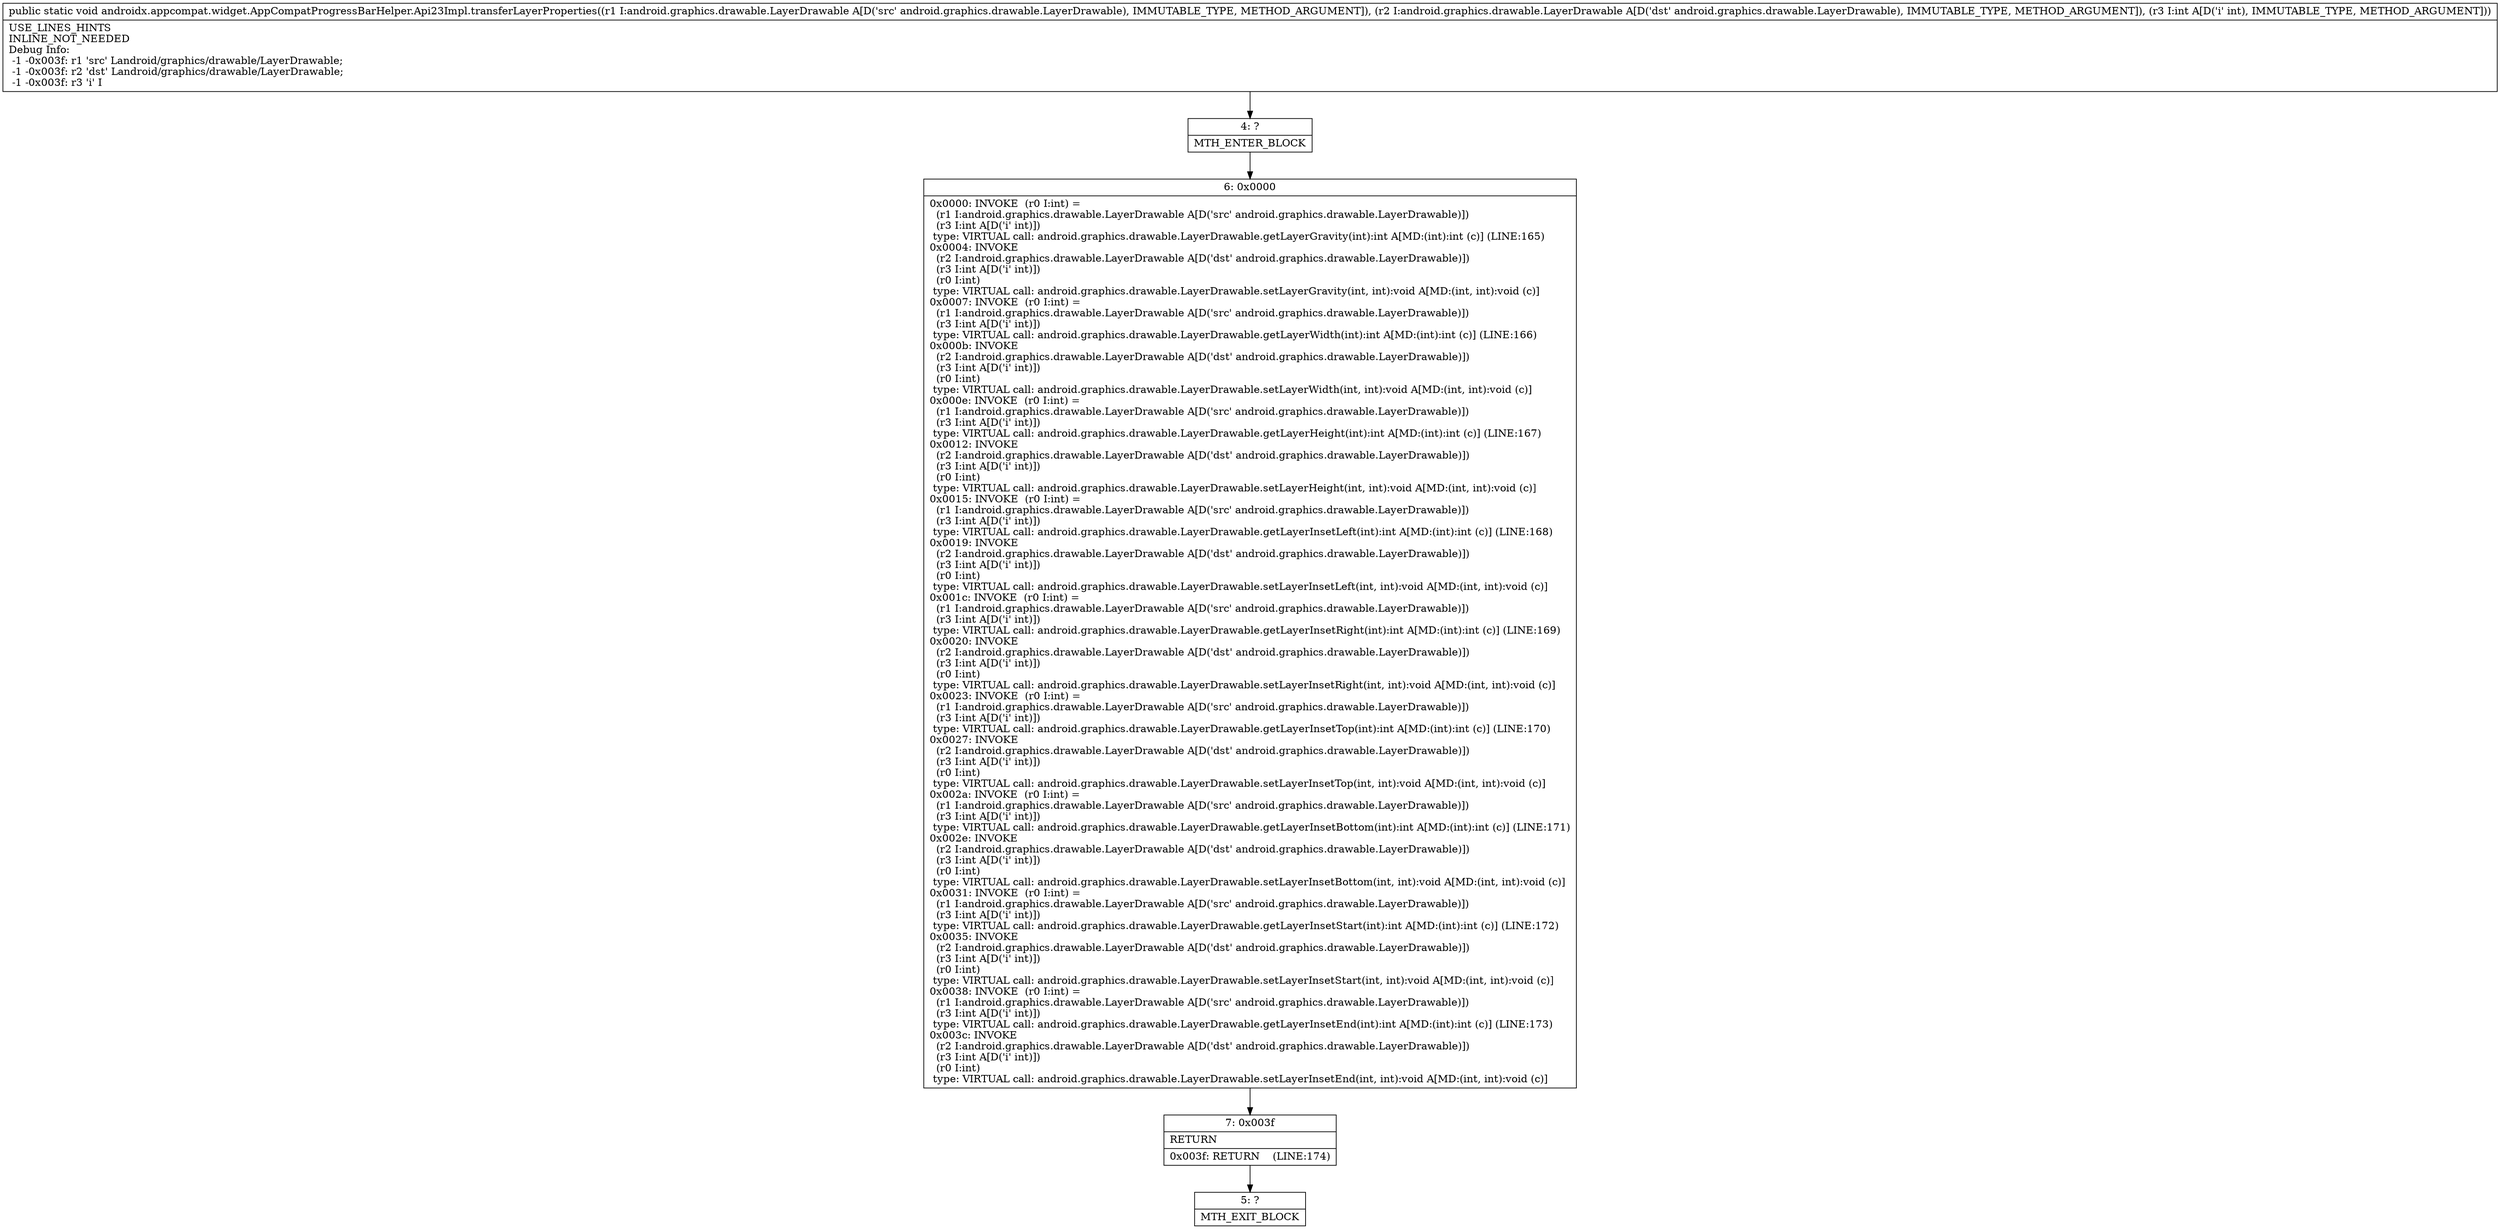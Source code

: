 digraph "CFG forandroidx.appcompat.widget.AppCompatProgressBarHelper.Api23Impl.transferLayerProperties(Landroid\/graphics\/drawable\/LayerDrawable;Landroid\/graphics\/drawable\/LayerDrawable;I)V" {
Node_4 [shape=record,label="{4\:\ ?|MTH_ENTER_BLOCK\l}"];
Node_6 [shape=record,label="{6\:\ 0x0000|0x0000: INVOKE  (r0 I:int) = \l  (r1 I:android.graphics.drawable.LayerDrawable A[D('src' android.graphics.drawable.LayerDrawable)])\l  (r3 I:int A[D('i' int)])\l type: VIRTUAL call: android.graphics.drawable.LayerDrawable.getLayerGravity(int):int A[MD:(int):int (c)] (LINE:165)\l0x0004: INVOKE  \l  (r2 I:android.graphics.drawable.LayerDrawable A[D('dst' android.graphics.drawable.LayerDrawable)])\l  (r3 I:int A[D('i' int)])\l  (r0 I:int)\l type: VIRTUAL call: android.graphics.drawable.LayerDrawable.setLayerGravity(int, int):void A[MD:(int, int):void (c)]\l0x0007: INVOKE  (r0 I:int) = \l  (r1 I:android.graphics.drawable.LayerDrawable A[D('src' android.graphics.drawable.LayerDrawable)])\l  (r3 I:int A[D('i' int)])\l type: VIRTUAL call: android.graphics.drawable.LayerDrawable.getLayerWidth(int):int A[MD:(int):int (c)] (LINE:166)\l0x000b: INVOKE  \l  (r2 I:android.graphics.drawable.LayerDrawable A[D('dst' android.graphics.drawable.LayerDrawable)])\l  (r3 I:int A[D('i' int)])\l  (r0 I:int)\l type: VIRTUAL call: android.graphics.drawable.LayerDrawable.setLayerWidth(int, int):void A[MD:(int, int):void (c)]\l0x000e: INVOKE  (r0 I:int) = \l  (r1 I:android.graphics.drawable.LayerDrawable A[D('src' android.graphics.drawable.LayerDrawable)])\l  (r3 I:int A[D('i' int)])\l type: VIRTUAL call: android.graphics.drawable.LayerDrawable.getLayerHeight(int):int A[MD:(int):int (c)] (LINE:167)\l0x0012: INVOKE  \l  (r2 I:android.graphics.drawable.LayerDrawable A[D('dst' android.graphics.drawable.LayerDrawable)])\l  (r3 I:int A[D('i' int)])\l  (r0 I:int)\l type: VIRTUAL call: android.graphics.drawable.LayerDrawable.setLayerHeight(int, int):void A[MD:(int, int):void (c)]\l0x0015: INVOKE  (r0 I:int) = \l  (r1 I:android.graphics.drawable.LayerDrawable A[D('src' android.graphics.drawable.LayerDrawable)])\l  (r3 I:int A[D('i' int)])\l type: VIRTUAL call: android.graphics.drawable.LayerDrawable.getLayerInsetLeft(int):int A[MD:(int):int (c)] (LINE:168)\l0x0019: INVOKE  \l  (r2 I:android.graphics.drawable.LayerDrawable A[D('dst' android.graphics.drawable.LayerDrawable)])\l  (r3 I:int A[D('i' int)])\l  (r0 I:int)\l type: VIRTUAL call: android.graphics.drawable.LayerDrawable.setLayerInsetLeft(int, int):void A[MD:(int, int):void (c)]\l0x001c: INVOKE  (r0 I:int) = \l  (r1 I:android.graphics.drawable.LayerDrawable A[D('src' android.graphics.drawable.LayerDrawable)])\l  (r3 I:int A[D('i' int)])\l type: VIRTUAL call: android.graphics.drawable.LayerDrawable.getLayerInsetRight(int):int A[MD:(int):int (c)] (LINE:169)\l0x0020: INVOKE  \l  (r2 I:android.graphics.drawable.LayerDrawable A[D('dst' android.graphics.drawable.LayerDrawable)])\l  (r3 I:int A[D('i' int)])\l  (r0 I:int)\l type: VIRTUAL call: android.graphics.drawable.LayerDrawable.setLayerInsetRight(int, int):void A[MD:(int, int):void (c)]\l0x0023: INVOKE  (r0 I:int) = \l  (r1 I:android.graphics.drawable.LayerDrawable A[D('src' android.graphics.drawable.LayerDrawable)])\l  (r3 I:int A[D('i' int)])\l type: VIRTUAL call: android.graphics.drawable.LayerDrawable.getLayerInsetTop(int):int A[MD:(int):int (c)] (LINE:170)\l0x0027: INVOKE  \l  (r2 I:android.graphics.drawable.LayerDrawable A[D('dst' android.graphics.drawable.LayerDrawable)])\l  (r3 I:int A[D('i' int)])\l  (r0 I:int)\l type: VIRTUAL call: android.graphics.drawable.LayerDrawable.setLayerInsetTop(int, int):void A[MD:(int, int):void (c)]\l0x002a: INVOKE  (r0 I:int) = \l  (r1 I:android.graphics.drawable.LayerDrawable A[D('src' android.graphics.drawable.LayerDrawable)])\l  (r3 I:int A[D('i' int)])\l type: VIRTUAL call: android.graphics.drawable.LayerDrawable.getLayerInsetBottom(int):int A[MD:(int):int (c)] (LINE:171)\l0x002e: INVOKE  \l  (r2 I:android.graphics.drawable.LayerDrawable A[D('dst' android.graphics.drawable.LayerDrawable)])\l  (r3 I:int A[D('i' int)])\l  (r0 I:int)\l type: VIRTUAL call: android.graphics.drawable.LayerDrawable.setLayerInsetBottom(int, int):void A[MD:(int, int):void (c)]\l0x0031: INVOKE  (r0 I:int) = \l  (r1 I:android.graphics.drawable.LayerDrawable A[D('src' android.graphics.drawable.LayerDrawable)])\l  (r3 I:int A[D('i' int)])\l type: VIRTUAL call: android.graphics.drawable.LayerDrawable.getLayerInsetStart(int):int A[MD:(int):int (c)] (LINE:172)\l0x0035: INVOKE  \l  (r2 I:android.graphics.drawable.LayerDrawable A[D('dst' android.graphics.drawable.LayerDrawable)])\l  (r3 I:int A[D('i' int)])\l  (r0 I:int)\l type: VIRTUAL call: android.graphics.drawable.LayerDrawable.setLayerInsetStart(int, int):void A[MD:(int, int):void (c)]\l0x0038: INVOKE  (r0 I:int) = \l  (r1 I:android.graphics.drawable.LayerDrawable A[D('src' android.graphics.drawable.LayerDrawable)])\l  (r3 I:int A[D('i' int)])\l type: VIRTUAL call: android.graphics.drawable.LayerDrawable.getLayerInsetEnd(int):int A[MD:(int):int (c)] (LINE:173)\l0x003c: INVOKE  \l  (r2 I:android.graphics.drawable.LayerDrawable A[D('dst' android.graphics.drawable.LayerDrawable)])\l  (r3 I:int A[D('i' int)])\l  (r0 I:int)\l type: VIRTUAL call: android.graphics.drawable.LayerDrawable.setLayerInsetEnd(int, int):void A[MD:(int, int):void (c)]\l}"];
Node_7 [shape=record,label="{7\:\ 0x003f|RETURN\l|0x003f: RETURN    (LINE:174)\l}"];
Node_5 [shape=record,label="{5\:\ ?|MTH_EXIT_BLOCK\l}"];
MethodNode[shape=record,label="{public static void androidx.appcompat.widget.AppCompatProgressBarHelper.Api23Impl.transferLayerProperties((r1 I:android.graphics.drawable.LayerDrawable A[D('src' android.graphics.drawable.LayerDrawable), IMMUTABLE_TYPE, METHOD_ARGUMENT]), (r2 I:android.graphics.drawable.LayerDrawable A[D('dst' android.graphics.drawable.LayerDrawable), IMMUTABLE_TYPE, METHOD_ARGUMENT]), (r3 I:int A[D('i' int), IMMUTABLE_TYPE, METHOD_ARGUMENT]))  | USE_LINES_HINTS\lINLINE_NOT_NEEDED\lDebug Info:\l  \-1 \-0x003f: r1 'src' Landroid\/graphics\/drawable\/LayerDrawable;\l  \-1 \-0x003f: r2 'dst' Landroid\/graphics\/drawable\/LayerDrawable;\l  \-1 \-0x003f: r3 'i' I\l}"];
MethodNode -> Node_4;Node_4 -> Node_6;
Node_6 -> Node_7;
Node_7 -> Node_5;
}


